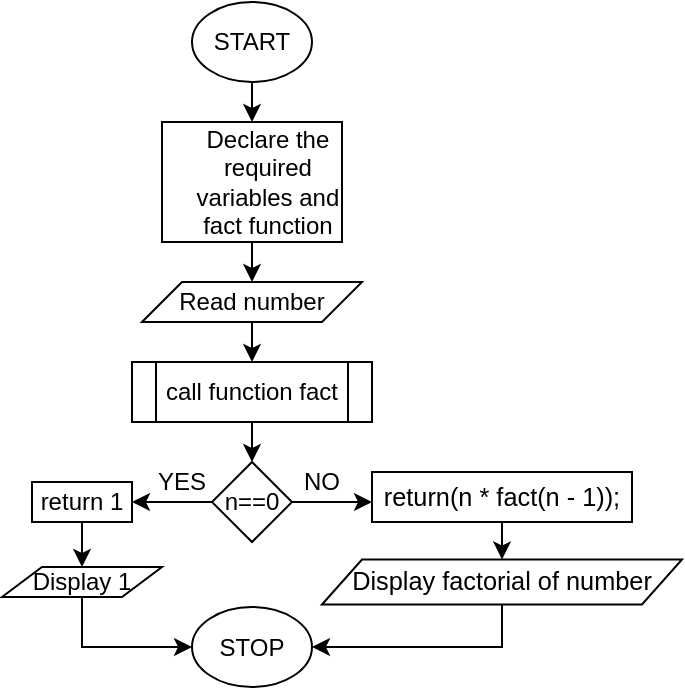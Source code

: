 <mxfile version="15.4.0" type="device"><diagram id="OwmxrZvsiO0PHNEra8Ra" name="Page-1"><mxGraphModel dx="1038" dy="599" grid="1" gridSize="10" guides="1" tooltips="1" connect="1" arrows="1" fold="1" page="1" pageScale="1" pageWidth="850" pageHeight="1100" math="0" shadow="0"><root><mxCell id="0"/><mxCell id="1" parent="0"/><mxCell id="9iQGc5d89C14uKnoAkUB-4" style="edgeStyle=orthogonalEdgeStyle;rounded=0;orthogonalLoop=1;jettySize=auto;html=1;exitX=0.5;exitY=1;exitDx=0;exitDy=0;entryX=0.5;entryY=0;entryDx=0;entryDy=0;" parent="1" source="9iQGc5d89C14uKnoAkUB-1" target="9iQGc5d89C14uKnoAkUB-3" edge="1"><mxGeometry relative="1" as="geometry"/></mxCell><mxCell id="9iQGc5d89C14uKnoAkUB-1" value="START" style="ellipse;whiteSpace=wrap;html=1;" parent="1" vertex="1"><mxGeometry x="200" y="110" width="60" height="40" as="geometry"/></mxCell><mxCell id="9iQGc5d89C14uKnoAkUB-6" style="edgeStyle=orthogonalEdgeStyle;rounded=0;orthogonalLoop=1;jettySize=auto;html=1;exitX=0.5;exitY=1;exitDx=0;exitDy=0;entryX=0.5;entryY=0;entryDx=0;entryDy=0;" parent="1" source="9iQGc5d89C14uKnoAkUB-3" target="9iQGc5d89C14uKnoAkUB-5" edge="1"><mxGeometry relative="1" as="geometry"/></mxCell><mxCell id="9iQGc5d89C14uKnoAkUB-3" value="&lt;p class=&quot;MsoNormal&quot; style=&quot;margin-left: 11.95pt&quot;&gt;&lt;span lang=&quot;EN&quot;&gt;Declare the&lt;br&gt;required variables and fact function&lt;/span&gt;&lt;/p&gt;" style="rounded=0;whiteSpace=wrap;html=1;" parent="1" vertex="1"><mxGeometry x="185" y="170" width="90" height="60" as="geometry"/></mxCell><mxCell id="TcVsJD8evf-LhsIjGVyv-2" style="edgeStyle=orthogonalEdgeStyle;rounded=0;orthogonalLoop=1;jettySize=auto;html=1;exitX=0.5;exitY=1;exitDx=0;exitDy=0;entryX=0.5;entryY=0;entryDx=0;entryDy=0;" edge="1" parent="1" source="9iQGc5d89C14uKnoAkUB-5" target="TcVsJD8evf-LhsIjGVyv-1"><mxGeometry relative="1" as="geometry"/></mxCell><mxCell id="9iQGc5d89C14uKnoAkUB-5" value="Read number" style="shape=parallelogram;perimeter=parallelogramPerimeter;whiteSpace=wrap;html=1;fixedSize=1;" parent="1" vertex="1"><mxGeometry x="175" y="250" width="110" height="20" as="geometry"/></mxCell><mxCell id="TcVsJD8evf-LhsIjGVyv-13" style="edgeStyle=orthogonalEdgeStyle;rounded=0;orthogonalLoop=1;jettySize=auto;html=1;exitX=0.5;exitY=1;exitDx=0;exitDy=0;entryX=0.5;entryY=0;entryDx=0;entryDy=0;" edge="1" parent="1" source="TcVsJD8evf-LhsIjGVyv-1" target="TcVsJD8evf-LhsIjGVyv-3"><mxGeometry relative="1" as="geometry"/></mxCell><mxCell id="TcVsJD8evf-LhsIjGVyv-1" value="&lt;span&gt;call function fact&lt;/span&gt;" style="shape=process;whiteSpace=wrap;html=1;backgroundOutline=1;" vertex="1" parent="1"><mxGeometry x="170" y="290" width="120" height="30" as="geometry"/></mxCell><mxCell id="TcVsJD8evf-LhsIjGVyv-9" style="edgeStyle=orthogonalEdgeStyle;rounded=0;orthogonalLoop=1;jettySize=auto;html=1;exitX=0;exitY=0.5;exitDx=0;exitDy=0;entryX=1;entryY=0.5;entryDx=0;entryDy=0;" edge="1" parent="1" source="TcVsJD8evf-LhsIjGVyv-3"><mxGeometry relative="1" as="geometry"><mxPoint x="170" y="360" as="targetPoint"/></mxGeometry></mxCell><mxCell id="TcVsJD8evf-LhsIjGVyv-15" style="edgeStyle=orthogonalEdgeStyle;rounded=0;orthogonalLoop=1;jettySize=auto;html=1;exitX=1;exitY=0.5;exitDx=0;exitDy=0;entryX=0;entryY=0.5;entryDx=0;entryDy=0;" edge="1" parent="1" source="TcVsJD8evf-LhsIjGVyv-3"><mxGeometry relative="1" as="geometry"><mxPoint x="290" y="360" as="targetPoint"/></mxGeometry></mxCell><mxCell id="TcVsJD8evf-LhsIjGVyv-3" value="n==0" style="rhombus;whiteSpace=wrap;html=1;" vertex="1" parent="1"><mxGeometry x="210" y="340" width="40" height="40" as="geometry"/></mxCell><mxCell id="TcVsJD8evf-LhsIjGVyv-16" value="STOP" style="ellipse;whiteSpace=wrap;html=1;" vertex="1" parent="1"><mxGeometry x="200" y="412.5" width="60" height="40" as="geometry"/></mxCell><mxCell id="TcVsJD8evf-LhsIjGVyv-19" value="YES" style="text;html=1;strokeColor=none;fillColor=none;align=center;verticalAlign=middle;whiteSpace=wrap;rounded=0;" vertex="1" parent="1"><mxGeometry x="180" y="340" width="30" height="20" as="geometry"/></mxCell><mxCell id="TcVsJD8evf-LhsIjGVyv-20" value="NO" style="text;html=1;strokeColor=none;fillColor=none;align=center;verticalAlign=middle;whiteSpace=wrap;rounded=0;" vertex="1" parent="1"><mxGeometry x="250" y="340" width="30" height="20" as="geometry"/></mxCell><mxCell id="TcVsJD8evf-LhsIjGVyv-31" style="edgeStyle=orthogonalEdgeStyle;rounded=0;orthogonalLoop=1;jettySize=auto;html=1;exitX=0.5;exitY=1;exitDx=0;exitDy=0;entryX=1;entryY=0.5;entryDx=0;entryDy=0;" edge="1" parent="1" source="TcVsJD8evf-LhsIjGVyv-24" target="TcVsJD8evf-LhsIjGVyv-16"><mxGeometry relative="1" as="geometry"/></mxCell><mxCell id="TcVsJD8evf-LhsIjGVyv-24" value="&lt;span style=&quot;font-size: 12.667px&quot;&gt;Display factorial of number&lt;/span&gt;" style="shape=parallelogram;perimeter=parallelogramPerimeter;whiteSpace=wrap;html=1;fixedSize=1;" vertex="1" parent="1"><mxGeometry x="265" y="388.75" width="180" height="22.5" as="geometry"/></mxCell><mxCell id="TcVsJD8evf-LhsIjGVyv-28" style="edgeStyle=orthogonalEdgeStyle;rounded=0;orthogonalLoop=1;jettySize=auto;html=1;exitX=0.5;exitY=1;exitDx=0;exitDy=0;entryX=0.5;entryY=0;entryDx=0;entryDy=0;" edge="1" parent="1" source="TcVsJD8evf-LhsIjGVyv-25" target="TcVsJD8evf-LhsIjGVyv-27"><mxGeometry relative="1" as="geometry"/></mxCell><mxCell id="TcVsJD8evf-LhsIjGVyv-25" value="return 1" style="rounded=0;whiteSpace=wrap;html=1;" vertex="1" parent="1"><mxGeometry x="120" y="350" width="50" height="20" as="geometry"/></mxCell><mxCell id="TcVsJD8evf-LhsIjGVyv-29" style="edgeStyle=orthogonalEdgeStyle;rounded=0;orthogonalLoop=1;jettySize=auto;html=1;exitX=0.5;exitY=1;exitDx=0;exitDy=0;entryX=0.5;entryY=0;entryDx=0;entryDy=0;" edge="1" parent="1" source="TcVsJD8evf-LhsIjGVyv-26" target="TcVsJD8evf-LhsIjGVyv-24"><mxGeometry relative="1" as="geometry"/></mxCell><mxCell id="TcVsJD8evf-LhsIjGVyv-26" value="&lt;span style=&quot;font-size: 12.667px&quot;&gt;return(n * fact(n - 1));&lt;/span&gt;" style="rounded=0;whiteSpace=wrap;html=1;" vertex="1" parent="1"><mxGeometry x="290" y="345" width="130" height="25" as="geometry"/></mxCell><mxCell id="TcVsJD8evf-LhsIjGVyv-30" style="edgeStyle=orthogonalEdgeStyle;rounded=0;orthogonalLoop=1;jettySize=auto;html=1;exitX=0.5;exitY=1;exitDx=0;exitDy=0;entryX=0;entryY=0.5;entryDx=0;entryDy=0;" edge="1" parent="1" source="TcVsJD8evf-LhsIjGVyv-27" target="TcVsJD8evf-LhsIjGVyv-16"><mxGeometry relative="1" as="geometry"/></mxCell><mxCell id="TcVsJD8evf-LhsIjGVyv-27" value="Display 1" style="shape=parallelogram;perimeter=parallelogramPerimeter;whiteSpace=wrap;html=1;fixedSize=1;" vertex="1" parent="1"><mxGeometry x="105" y="392.5" width="80" height="15" as="geometry"/></mxCell></root></mxGraphModel></diagram></mxfile>
